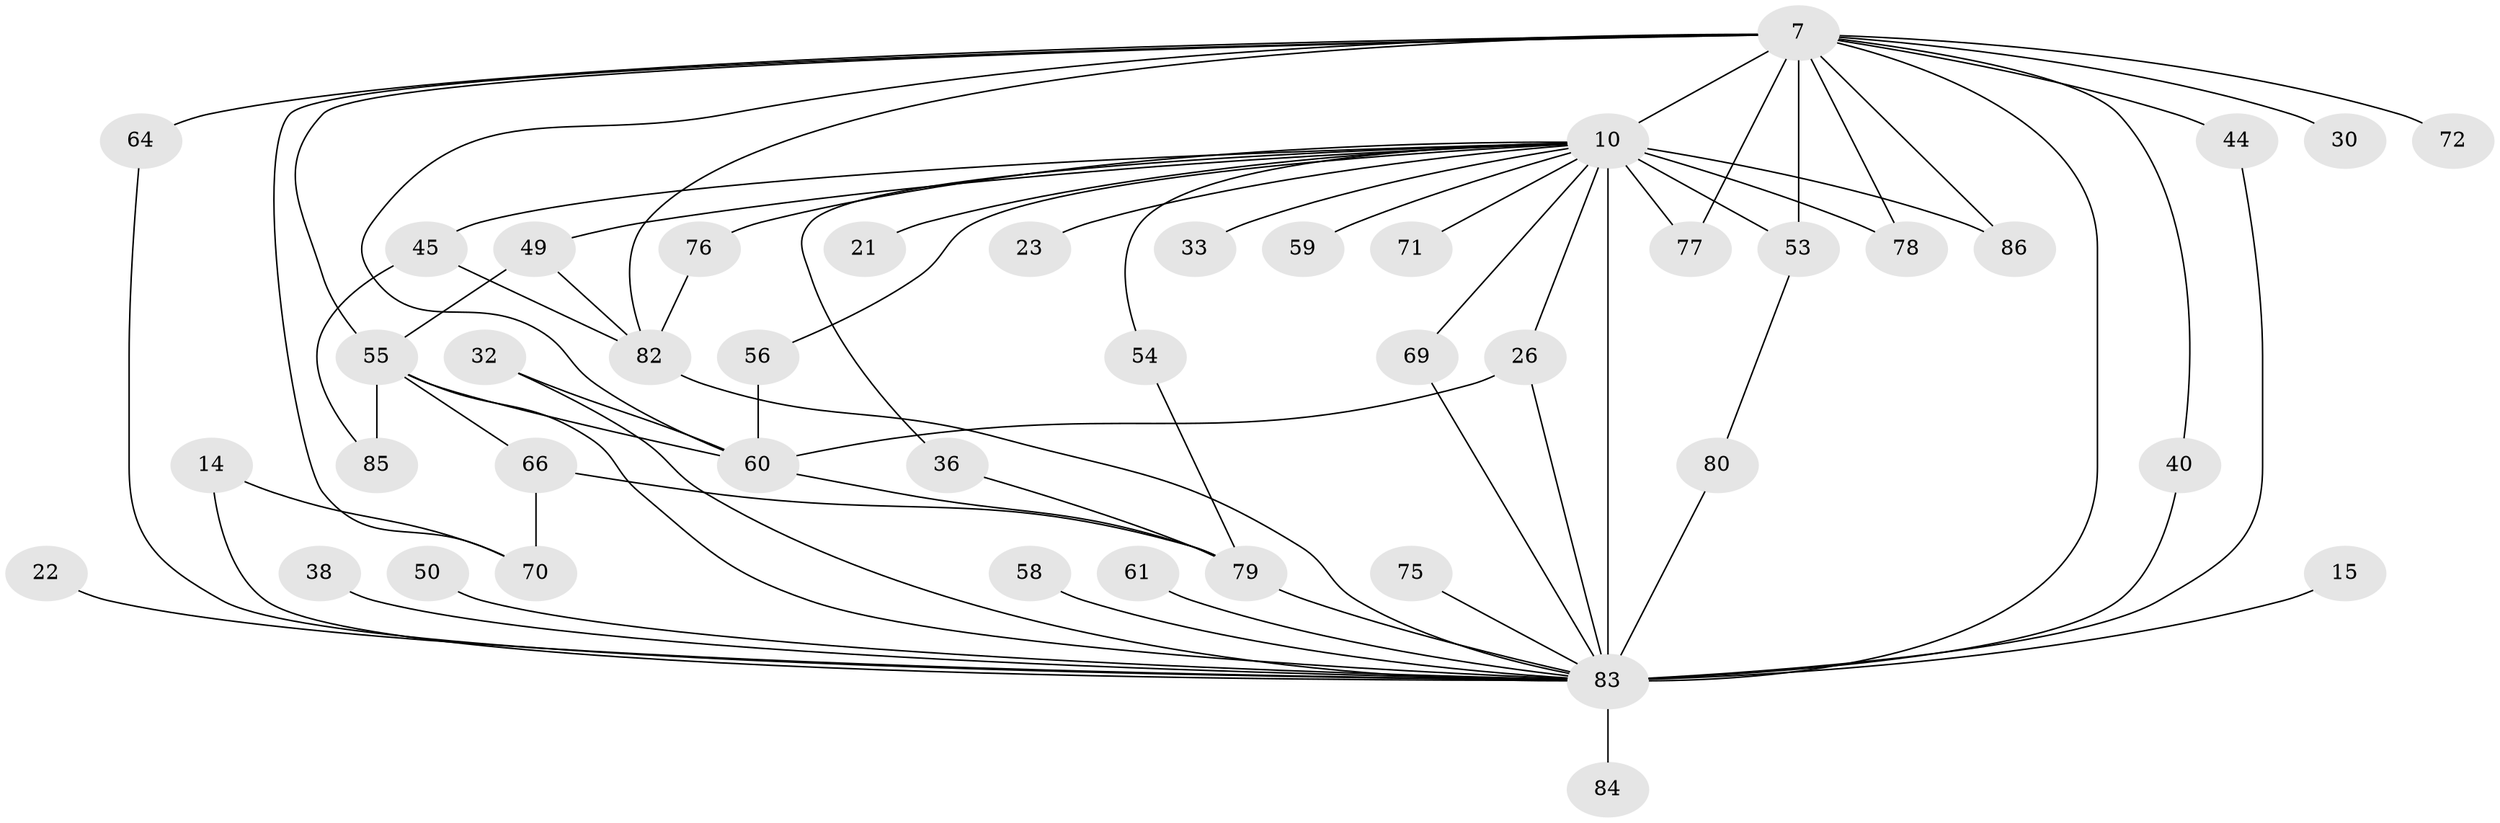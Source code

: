 // original degree distribution, {15: 0.011627906976744186, 16: 0.011627906976744186, 14: 0.011627906976744186, 20: 0.011627906976744186, 17: 0.023255813953488372, 18: 0.023255813953488372, 27: 0.011627906976744186, 26: 0.011627906976744186, 6: 0.011627906976744186, 4: 0.05813953488372093, 8: 0.023255813953488372, 3: 0.1511627906976744, 2: 0.5813953488372093, 5: 0.05813953488372093}
// Generated by graph-tools (version 1.1) at 2025/45/03/09/25 04:45:19]
// undirected, 43 vertices, 70 edges
graph export_dot {
graph [start="1"]
  node [color=gray90,style=filled];
  7 [super="+5"];
  10 [super="+6+9"];
  14;
  15;
  21;
  22;
  23;
  26;
  30;
  32;
  33;
  36;
  38;
  40;
  44;
  45;
  49 [super="+12"];
  50;
  53 [super="+28+43"];
  54;
  55 [super="+51+25+37+20"];
  56;
  58;
  59;
  60 [super="+27+47"];
  61;
  64;
  66 [super="+48"];
  69 [super="+35"];
  70 [super="+57"];
  71;
  72;
  75;
  76;
  77 [super="+17"];
  78;
  79 [super="+74+19+62"];
  80;
  82 [super="+16+52+68"];
  83 [super="+42+65+73+67+3"];
  84;
  85 [super="+81"];
  86;
  7 -- 10 [weight=8];
  7 -- 30 [weight=2];
  7 -- 40;
  7 -- 44;
  7 -- 60 [weight=2];
  7 -- 64;
  7 -- 72 [weight=2];
  7 -- 77 [weight=2];
  7 -- 78;
  7 -- 82 [weight=3];
  7 -- 86;
  7 -- 70 [weight=2];
  7 -- 53 [weight=4];
  7 -- 83 [weight=11];
  7 -- 55;
  10 -- 33 [weight=2];
  10 -- 56;
  10 -- 59 [weight=2];
  10 -- 71 [weight=2];
  10 -- 76;
  10 -- 36;
  10 -- 21 [weight=2];
  10 -- 77;
  10 -- 78;
  10 -- 86;
  10 -- 23 [weight=2];
  10 -- 26;
  10 -- 45;
  10 -- 54;
  10 -- 53;
  10 -- 83 [weight=24];
  10 -- 69;
  10 -- 49 [weight=2];
  14 -- 70;
  14 -- 83 [weight=2];
  15 -- 83 [weight=2];
  22 -- 83 [weight=2];
  26 -- 60;
  26 -- 83;
  32 -- 60;
  32 -- 83;
  36 -- 79;
  38 -- 83 [weight=2];
  40 -- 83;
  44 -- 83;
  45 -- 85;
  45 -- 82;
  49 -- 55;
  49 -- 82;
  50 -- 83 [weight=2];
  53 -- 80;
  54 -- 79;
  55 -- 60;
  55 -- 66;
  55 -- 85 [weight=2];
  55 -- 83 [weight=4];
  56 -- 60;
  58 -- 83 [weight=2];
  60 -- 79 [weight=2];
  61 -- 83 [weight=2];
  64 -- 83;
  66 -- 70;
  66 -- 79;
  69 -- 83;
  75 -- 83 [weight=2];
  76 -- 82;
  79 -- 83 [weight=6];
  80 -- 83;
  82 -- 83 [weight=2];
  83 -- 84 [weight=2];
}

